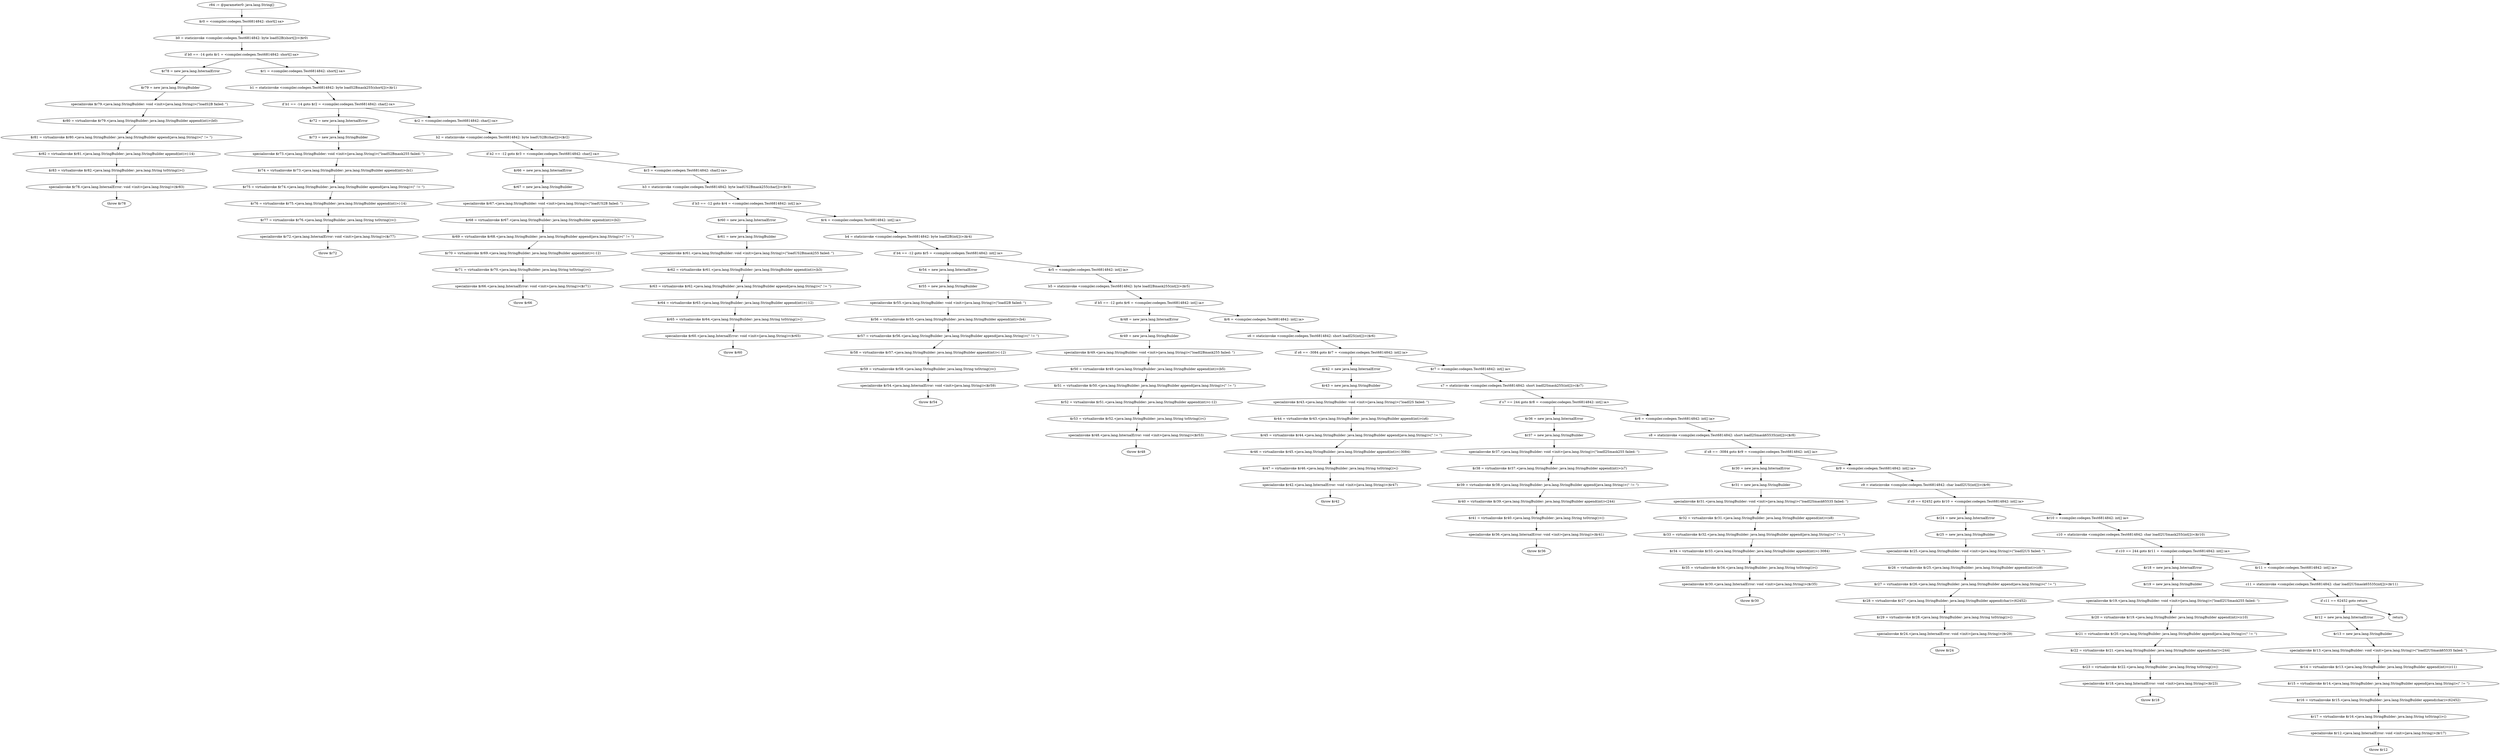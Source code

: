 digraph "unitGraph" {
    "r84 := @parameter0: java.lang.String[]"
    "$r0 = <compiler.codegen.Test6814842: short[] sa>"
    "b0 = staticinvoke <compiler.codegen.Test6814842: byte loadS2B(short[])>($r0)"
    "if b0 == -14 goto $r1 = <compiler.codegen.Test6814842: short[] sa>"
    "$r78 = new java.lang.InternalError"
    "$r79 = new java.lang.StringBuilder"
    "specialinvoke $r79.<java.lang.StringBuilder: void <init>(java.lang.String)>(\"loadS2B failed: \")"
    "$r80 = virtualinvoke $r79.<java.lang.StringBuilder: java.lang.StringBuilder append(int)>(b0)"
    "$r81 = virtualinvoke $r80.<java.lang.StringBuilder: java.lang.StringBuilder append(java.lang.String)>(\" != \")"
    "$r82 = virtualinvoke $r81.<java.lang.StringBuilder: java.lang.StringBuilder append(int)>(-14)"
    "$r83 = virtualinvoke $r82.<java.lang.StringBuilder: java.lang.String toString()>()"
    "specialinvoke $r78.<java.lang.InternalError: void <init>(java.lang.String)>($r83)"
    "throw $r78"
    "$r1 = <compiler.codegen.Test6814842: short[] sa>"
    "b1 = staticinvoke <compiler.codegen.Test6814842: byte loadS2Bmask255(short[])>($r1)"
    "if b1 == -14 goto $r2 = <compiler.codegen.Test6814842: char[] ca>"
    "$r72 = new java.lang.InternalError"
    "$r73 = new java.lang.StringBuilder"
    "specialinvoke $r73.<java.lang.StringBuilder: void <init>(java.lang.String)>(\"loadS2Bmask255 failed: \")"
    "$r74 = virtualinvoke $r73.<java.lang.StringBuilder: java.lang.StringBuilder append(int)>(b1)"
    "$r75 = virtualinvoke $r74.<java.lang.StringBuilder: java.lang.StringBuilder append(java.lang.String)>(\" != \")"
    "$r76 = virtualinvoke $r75.<java.lang.StringBuilder: java.lang.StringBuilder append(int)>(-14)"
    "$r77 = virtualinvoke $r76.<java.lang.StringBuilder: java.lang.String toString()>()"
    "specialinvoke $r72.<java.lang.InternalError: void <init>(java.lang.String)>($r77)"
    "throw $r72"
    "$r2 = <compiler.codegen.Test6814842: char[] ca>"
    "b2 = staticinvoke <compiler.codegen.Test6814842: byte loadUS2B(char[])>($r2)"
    "if b2 == -12 goto $r3 = <compiler.codegen.Test6814842: char[] ca>"
    "$r66 = new java.lang.InternalError"
    "$r67 = new java.lang.StringBuilder"
    "specialinvoke $r67.<java.lang.StringBuilder: void <init>(java.lang.String)>(\"loadUS2B failed: \")"
    "$r68 = virtualinvoke $r67.<java.lang.StringBuilder: java.lang.StringBuilder append(int)>(b2)"
    "$r69 = virtualinvoke $r68.<java.lang.StringBuilder: java.lang.StringBuilder append(java.lang.String)>(\" != \")"
    "$r70 = virtualinvoke $r69.<java.lang.StringBuilder: java.lang.StringBuilder append(int)>(-12)"
    "$r71 = virtualinvoke $r70.<java.lang.StringBuilder: java.lang.String toString()>()"
    "specialinvoke $r66.<java.lang.InternalError: void <init>(java.lang.String)>($r71)"
    "throw $r66"
    "$r3 = <compiler.codegen.Test6814842: char[] ca>"
    "b3 = staticinvoke <compiler.codegen.Test6814842: byte loadUS2Bmask255(char[])>($r3)"
    "if b3 == -12 goto $r4 = <compiler.codegen.Test6814842: int[] ia>"
    "$r60 = new java.lang.InternalError"
    "$r61 = new java.lang.StringBuilder"
    "specialinvoke $r61.<java.lang.StringBuilder: void <init>(java.lang.String)>(\"loadUS2Bmask255 failed: \")"
    "$r62 = virtualinvoke $r61.<java.lang.StringBuilder: java.lang.StringBuilder append(int)>(b3)"
    "$r63 = virtualinvoke $r62.<java.lang.StringBuilder: java.lang.StringBuilder append(java.lang.String)>(\" != \")"
    "$r64 = virtualinvoke $r63.<java.lang.StringBuilder: java.lang.StringBuilder append(int)>(-12)"
    "$r65 = virtualinvoke $r64.<java.lang.StringBuilder: java.lang.String toString()>()"
    "specialinvoke $r60.<java.lang.InternalError: void <init>(java.lang.String)>($r65)"
    "throw $r60"
    "$r4 = <compiler.codegen.Test6814842: int[] ia>"
    "b4 = staticinvoke <compiler.codegen.Test6814842: byte loadI2B(int[])>($r4)"
    "if b4 == -12 goto $r5 = <compiler.codegen.Test6814842: int[] ia>"
    "$r54 = new java.lang.InternalError"
    "$r55 = new java.lang.StringBuilder"
    "specialinvoke $r55.<java.lang.StringBuilder: void <init>(java.lang.String)>(\"loadI2B failed: \")"
    "$r56 = virtualinvoke $r55.<java.lang.StringBuilder: java.lang.StringBuilder append(int)>(b4)"
    "$r57 = virtualinvoke $r56.<java.lang.StringBuilder: java.lang.StringBuilder append(java.lang.String)>(\" != \")"
    "$r58 = virtualinvoke $r57.<java.lang.StringBuilder: java.lang.StringBuilder append(int)>(-12)"
    "$r59 = virtualinvoke $r58.<java.lang.StringBuilder: java.lang.String toString()>()"
    "specialinvoke $r54.<java.lang.InternalError: void <init>(java.lang.String)>($r59)"
    "throw $r54"
    "$r5 = <compiler.codegen.Test6814842: int[] ia>"
    "b5 = staticinvoke <compiler.codegen.Test6814842: byte loadI2Bmask255(int[])>($r5)"
    "if b5 == -12 goto $r6 = <compiler.codegen.Test6814842: int[] ia>"
    "$r48 = new java.lang.InternalError"
    "$r49 = new java.lang.StringBuilder"
    "specialinvoke $r49.<java.lang.StringBuilder: void <init>(java.lang.String)>(\"loadI2Bmask255 failed: \")"
    "$r50 = virtualinvoke $r49.<java.lang.StringBuilder: java.lang.StringBuilder append(int)>(b5)"
    "$r51 = virtualinvoke $r50.<java.lang.StringBuilder: java.lang.StringBuilder append(java.lang.String)>(\" != \")"
    "$r52 = virtualinvoke $r51.<java.lang.StringBuilder: java.lang.StringBuilder append(int)>(-12)"
    "$r53 = virtualinvoke $r52.<java.lang.StringBuilder: java.lang.String toString()>()"
    "specialinvoke $r48.<java.lang.InternalError: void <init>(java.lang.String)>($r53)"
    "throw $r48"
    "$r6 = <compiler.codegen.Test6814842: int[] ia>"
    "s6 = staticinvoke <compiler.codegen.Test6814842: short loadI2S(int[])>($r6)"
    "if s6 == -3084 goto $r7 = <compiler.codegen.Test6814842: int[] ia>"
    "$r42 = new java.lang.InternalError"
    "$r43 = new java.lang.StringBuilder"
    "specialinvoke $r43.<java.lang.StringBuilder: void <init>(java.lang.String)>(\"loadI2S failed: \")"
    "$r44 = virtualinvoke $r43.<java.lang.StringBuilder: java.lang.StringBuilder append(int)>(s6)"
    "$r45 = virtualinvoke $r44.<java.lang.StringBuilder: java.lang.StringBuilder append(java.lang.String)>(\" != \")"
    "$r46 = virtualinvoke $r45.<java.lang.StringBuilder: java.lang.StringBuilder append(int)>(-3084)"
    "$r47 = virtualinvoke $r46.<java.lang.StringBuilder: java.lang.String toString()>()"
    "specialinvoke $r42.<java.lang.InternalError: void <init>(java.lang.String)>($r47)"
    "throw $r42"
    "$r7 = <compiler.codegen.Test6814842: int[] ia>"
    "s7 = staticinvoke <compiler.codegen.Test6814842: short loadI2Smask255(int[])>($r7)"
    "if s7 == 244 goto $r8 = <compiler.codegen.Test6814842: int[] ia>"
    "$r36 = new java.lang.InternalError"
    "$r37 = new java.lang.StringBuilder"
    "specialinvoke $r37.<java.lang.StringBuilder: void <init>(java.lang.String)>(\"loadI2Smask255 failed: \")"
    "$r38 = virtualinvoke $r37.<java.lang.StringBuilder: java.lang.StringBuilder append(int)>(s7)"
    "$r39 = virtualinvoke $r38.<java.lang.StringBuilder: java.lang.StringBuilder append(java.lang.String)>(\" != \")"
    "$r40 = virtualinvoke $r39.<java.lang.StringBuilder: java.lang.StringBuilder append(int)>(244)"
    "$r41 = virtualinvoke $r40.<java.lang.StringBuilder: java.lang.String toString()>()"
    "specialinvoke $r36.<java.lang.InternalError: void <init>(java.lang.String)>($r41)"
    "throw $r36"
    "$r8 = <compiler.codegen.Test6814842: int[] ia>"
    "s8 = staticinvoke <compiler.codegen.Test6814842: short loadI2Smask65535(int[])>($r8)"
    "if s8 == -3084 goto $r9 = <compiler.codegen.Test6814842: int[] ia>"
    "$r30 = new java.lang.InternalError"
    "$r31 = new java.lang.StringBuilder"
    "specialinvoke $r31.<java.lang.StringBuilder: void <init>(java.lang.String)>(\"loadI2Smask65535 failed: \")"
    "$r32 = virtualinvoke $r31.<java.lang.StringBuilder: java.lang.StringBuilder append(int)>(s8)"
    "$r33 = virtualinvoke $r32.<java.lang.StringBuilder: java.lang.StringBuilder append(java.lang.String)>(\" != \")"
    "$r34 = virtualinvoke $r33.<java.lang.StringBuilder: java.lang.StringBuilder append(int)>(-3084)"
    "$r35 = virtualinvoke $r34.<java.lang.StringBuilder: java.lang.String toString()>()"
    "specialinvoke $r30.<java.lang.InternalError: void <init>(java.lang.String)>($r35)"
    "throw $r30"
    "$r9 = <compiler.codegen.Test6814842: int[] ia>"
    "c9 = staticinvoke <compiler.codegen.Test6814842: char loadI2US(int[])>($r9)"
    "if c9 == 62452 goto $r10 = <compiler.codegen.Test6814842: int[] ia>"
    "$r24 = new java.lang.InternalError"
    "$r25 = new java.lang.StringBuilder"
    "specialinvoke $r25.<java.lang.StringBuilder: void <init>(java.lang.String)>(\"loadI2US failed: \")"
    "$r26 = virtualinvoke $r25.<java.lang.StringBuilder: java.lang.StringBuilder append(int)>(c9)"
    "$r27 = virtualinvoke $r26.<java.lang.StringBuilder: java.lang.StringBuilder append(java.lang.String)>(\" != \")"
    "$r28 = virtualinvoke $r27.<java.lang.StringBuilder: java.lang.StringBuilder append(char)>(62452)"
    "$r29 = virtualinvoke $r28.<java.lang.StringBuilder: java.lang.String toString()>()"
    "specialinvoke $r24.<java.lang.InternalError: void <init>(java.lang.String)>($r29)"
    "throw $r24"
    "$r10 = <compiler.codegen.Test6814842: int[] ia>"
    "c10 = staticinvoke <compiler.codegen.Test6814842: char loadI2USmask255(int[])>($r10)"
    "if c10 == 244 goto $r11 = <compiler.codegen.Test6814842: int[] ia>"
    "$r18 = new java.lang.InternalError"
    "$r19 = new java.lang.StringBuilder"
    "specialinvoke $r19.<java.lang.StringBuilder: void <init>(java.lang.String)>(\"loadI2USmask255 failed: \")"
    "$r20 = virtualinvoke $r19.<java.lang.StringBuilder: java.lang.StringBuilder append(int)>(c10)"
    "$r21 = virtualinvoke $r20.<java.lang.StringBuilder: java.lang.StringBuilder append(java.lang.String)>(\" != \")"
    "$r22 = virtualinvoke $r21.<java.lang.StringBuilder: java.lang.StringBuilder append(char)>(244)"
    "$r23 = virtualinvoke $r22.<java.lang.StringBuilder: java.lang.String toString()>()"
    "specialinvoke $r18.<java.lang.InternalError: void <init>(java.lang.String)>($r23)"
    "throw $r18"
    "$r11 = <compiler.codegen.Test6814842: int[] ia>"
    "c11 = staticinvoke <compiler.codegen.Test6814842: char loadI2USmask65535(int[])>($r11)"
    "if c11 == 62452 goto return"
    "$r12 = new java.lang.InternalError"
    "$r13 = new java.lang.StringBuilder"
    "specialinvoke $r13.<java.lang.StringBuilder: void <init>(java.lang.String)>(\"loadI2USmask65535 failed: \")"
    "$r14 = virtualinvoke $r13.<java.lang.StringBuilder: java.lang.StringBuilder append(int)>(c11)"
    "$r15 = virtualinvoke $r14.<java.lang.StringBuilder: java.lang.StringBuilder append(java.lang.String)>(\" != \")"
    "$r16 = virtualinvoke $r15.<java.lang.StringBuilder: java.lang.StringBuilder append(char)>(62452)"
    "$r17 = virtualinvoke $r16.<java.lang.StringBuilder: java.lang.String toString()>()"
    "specialinvoke $r12.<java.lang.InternalError: void <init>(java.lang.String)>($r17)"
    "throw $r12"
    "return"
    "r84 := @parameter0: java.lang.String[]"->"$r0 = <compiler.codegen.Test6814842: short[] sa>";
    "$r0 = <compiler.codegen.Test6814842: short[] sa>"->"b0 = staticinvoke <compiler.codegen.Test6814842: byte loadS2B(short[])>($r0)";
    "b0 = staticinvoke <compiler.codegen.Test6814842: byte loadS2B(short[])>($r0)"->"if b0 == -14 goto $r1 = <compiler.codegen.Test6814842: short[] sa>";
    "if b0 == -14 goto $r1 = <compiler.codegen.Test6814842: short[] sa>"->"$r78 = new java.lang.InternalError";
    "if b0 == -14 goto $r1 = <compiler.codegen.Test6814842: short[] sa>"->"$r1 = <compiler.codegen.Test6814842: short[] sa>";
    "$r78 = new java.lang.InternalError"->"$r79 = new java.lang.StringBuilder";
    "$r79 = new java.lang.StringBuilder"->"specialinvoke $r79.<java.lang.StringBuilder: void <init>(java.lang.String)>(\"loadS2B failed: \")";
    "specialinvoke $r79.<java.lang.StringBuilder: void <init>(java.lang.String)>(\"loadS2B failed: \")"->"$r80 = virtualinvoke $r79.<java.lang.StringBuilder: java.lang.StringBuilder append(int)>(b0)";
    "$r80 = virtualinvoke $r79.<java.lang.StringBuilder: java.lang.StringBuilder append(int)>(b0)"->"$r81 = virtualinvoke $r80.<java.lang.StringBuilder: java.lang.StringBuilder append(java.lang.String)>(\" != \")";
    "$r81 = virtualinvoke $r80.<java.lang.StringBuilder: java.lang.StringBuilder append(java.lang.String)>(\" != \")"->"$r82 = virtualinvoke $r81.<java.lang.StringBuilder: java.lang.StringBuilder append(int)>(-14)";
    "$r82 = virtualinvoke $r81.<java.lang.StringBuilder: java.lang.StringBuilder append(int)>(-14)"->"$r83 = virtualinvoke $r82.<java.lang.StringBuilder: java.lang.String toString()>()";
    "$r83 = virtualinvoke $r82.<java.lang.StringBuilder: java.lang.String toString()>()"->"specialinvoke $r78.<java.lang.InternalError: void <init>(java.lang.String)>($r83)";
    "specialinvoke $r78.<java.lang.InternalError: void <init>(java.lang.String)>($r83)"->"throw $r78";
    "$r1 = <compiler.codegen.Test6814842: short[] sa>"->"b1 = staticinvoke <compiler.codegen.Test6814842: byte loadS2Bmask255(short[])>($r1)";
    "b1 = staticinvoke <compiler.codegen.Test6814842: byte loadS2Bmask255(short[])>($r1)"->"if b1 == -14 goto $r2 = <compiler.codegen.Test6814842: char[] ca>";
    "if b1 == -14 goto $r2 = <compiler.codegen.Test6814842: char[] ca>"->"$r72 = new java.lang.InternalError";
    "if b1 == -14 goto $r2 = <compiler.codegen.Test6814842: char[] ca>"->"$r2 = <compiler.codegen.Test6814842: char[] ca>";
    "$r72 = new java.lang.InternalError"->"$r73 = new java.lang.StringBuilder";
    "$r73 = new java.lang.StringBuilder"->"specialinvoke $r73.<java.lang.StringBuilder: void <init>(java.lang.String)>(\"loadS2Bmask255 failed: \")";
    "specialinvoke $r73.<java.lang.StringBuilder: void <init>(java.lang.String)>(\"loadS2Bmask255 failed: \")"->"$r74 = virtualinvoke $r73.<java.lang.StringBuilder: java.lang.StringBuilder append(int)>(b1)";
    "$r74 = virtualinvoke $r73.<java.lang.StringBuilder: java.lang.StringBuilder append(int)>(b1)"->"$r75 = virtualinvoke $r74.<java.lang.StringBuilder: java.lang.StringBuilder append(java.lang.String)>(\" != \")";
    "$r75 = virtualinvoke $r74.<java.lang.StringBuilder: java.lang.StringBuilder append(java.lang.String)>(\" != \")"->"$r76 = virtualinvoke $r75.<java.lang.StringBuilder: java.lang.StringBuilder append(int)>(-14)";
    "$r76 = virtualinvoke $r75.<java.lang.StringBuilder: java.lang.StringBuilder append(int)>(-14)"->"$r77 = virtualinvoke $r76.<java.lang.StringBuilder: java.lang.String toString()>()";
    "$r77 = virtualinvoke $r76.<java.lang.StringBuilder: java.lang.String toString()>()"->"specialinvoke $r72.<java.lang.InternalError: void <init>(java.lang.String)>($r77)";
    "specialinvoke $r72.<java.lang.InternalError: void <init>(java.lang.String)>($r77)"->"throw $r72";
    "$r2 = <compiler.codegen.Test6814842: char[] ca>"->"b2 = staticinvoke <compiler.codegen.Test6814842: byte loadUS2B(char[])>($r2)";
    "b2 = staticinvoke <compiler.codegen.Test6814842: byte loadUS2B(char[])>($r2)"->"if b2 == -12 goto $r3 = <compiler.codegen.Test6814842: char[] ca>";
    "if b2 == -12 goto $r3 = <compiler.codegen.Test6814842: char[] ca>"->"$r66 = new java.lang.InternalError";
    "if b2 == -12 goto $r3 = <compiler.codegen.Test6814842: char[] ca>"->"$r3 = <compiler.codegen.Test6814842: char[] ca>";
    "$r66 = new java.lang.InternalError"->"$r67 = new java.lang.StringBuilder";
    "$r67 = new java.lang.StringBuilder"->"specialinvoke $r67.<java.lang.StringBuilder: void <init>(java.lang.String)>(\"loadUS2B failed: \")";
    "specialinvoke $r67.<java.lang.StringBuilder: void <init>(java.lang.String)>(\"loadUS2B failed: \")"->"$r68 = virtualinvoke $r67.<java.lang.StringBuilder: java.lang.StringBuilder append(int)>(b2)";
    "$r68 = virtualinvoke $r67.<java.lang.StringBuilder: java.lang.StringBuilder append(int)>(b2)"->"$r69 = virtualinvoke $r68.<java.lang.StringBuilder: java.lang.StringBuilder append(java.lang.String)>(\" != \")";
    "$r69 = virtualinvoke $r68.<java.lang.StringBuilder: java.lang.StringBuilder append(java.lang.String)>(\" != \")"->"$r70 = virtualinvoke $r69.<java.lang.StringBuilder: java.lang.StringBuilder append(int)>(-12)";
    "$r70 = virtualinvoke $r69.<java.lang.StringBuilder: java.lang.StringBuilder append(int)>(-12)"->"$r71 = virtualinvoke $r70.<java.lang.StringBuilder: java.lang.String toString()>()";
    "$r71 = virtualinvoke $r70.<java.lang.StringBuilder: java.lang.String toString()>()"->"specialinvoke $r66.<java.lang.InternalError: void <init>(java.lang.String)>($r71)";
    "specialinvoke $r66.<java.lang.InternalError: void <init>(java.lang.String)>($r71)"->"throw $r66";
    "$r3 = <compiler.codegen.Test6814842: char[] ca>"->"b3 = staticinvoke <compiler.codegen.Test6814842: byte loadUS2Bmask255(char[])>($r3)";
    "b3 = staticinvoke <compiler.codegen.Test6814842: byte loadUS2Bmask255(char[])>($r3)"->"if b3 == -12 goto $r4 = <compiler.codegen.Test6814842: int[] ia>";
    "if b3 == -12 goto $r4 = <compiler.codegen.Test6814842: int[] ia>"->"$r60 = new java.lang.InternalError";
    "if b3 == -12 goto $r4 = <compiler.codegen.Test6814842: int[] ia>"->"$r4 = <compiler.codegen.Test6814842: int[] ia>";
    "$r60 = new java.lang.InternalError"->"$r61 = new java.lang.StringBuilder";
    "$r61 = new java.lang.StringBuilder"->"specialinvoke $r61.<java.lang.StringBuilder: void <init>(java.lang.String)>(\"loadUS2Bmask255 failed: \")";
    "specialinvoke $r61.<java.lang.StringBuilder: void <init>(java.lang.String)>(\"loadUS2Bmask255 failed: \")"->"$r62 = virtualinvoke $r61.<java.lang.StringBuilder: java.lang.StringBuilder append(int)>(b3)";
    "$r62 = virtualinvoke $r61.<java.lang.StringBuilder: java.lang.StringBuilder append(int)>(b3)"->"$r63 = virtualinvoke $r62.<java.lang.StringBuilder: java.lang.StringBuilder append(java.lang.String)>(\" != \")";
    "$r63 = virtualinvoke $r62.<java.lang.StringBuilder: java.lang.StringBuilder append(java.lang.String)>(\" != \")"->"$r64 = virtualinvoke $r63.<java.lang.StringBuilder: java.lang.StringBuilder append(int)>(-12)";
    "$r64 = virtualinvoke $r63.<java.lang.StringBuilder: java.lang.StringBuilder append(int)>(-12)"->"$r65 = virtualinvoke $r64.<java.lang.StringBuilder: java.lang.String toString()>()";
    "$r65 = virtualinvoke $r64.<java.lang.StringBuilder: java.lang.String toString()>()"->"specialinvoke $r60.<java.lang.InternalError: void <init>(java.lang.String)>($r65)";
    "specialinvoke $r60.<java.lang.InternalError: void <init>(java.lang.String)>($r65)"->"throw $r60";
    "$r4 = <compiler.codegen.Test6814842: int[] ia>"->"b4 = staticinvoke <compiler.codegen.Test6814842: byte loadI2B(int[])>($r4)";
    "b4 = staticinvoke <compiler.codegen.Test6814842: byte loadI2B(int[])>($r4)"->"if b4 == -12 goto $r5 = <compiler.codegen.Test6814842: int[] ia>";
    "if b4 == -12 goto $r5 = <compiler.codegen.Test6814842: int[] ia>"->"$r54 = new java.lang.InternalError";
    "if b4 == -12 goto $r5 = <compiler.codegen.Test6814842: int[] ia>"->"$r5 = <compiler.codegen.Test6814842: int[] ia>";
    "$r54 = new java.lang.InternalError"->"$r55 = new java.lang.StringBuilder";
    "$r55 = new java.lang.StringBuilder"->"specialinvoke $r55.<java.lang.StringBuilder: void <init>(java.lang.String)>(\"loadI2B failed: \")";
    "specialinvoke $r55.<java.lang.StringBuilder: void <init>(java.lang.String)>(\"loadI2B failed: \")"->"$r56 = virtualinvoke $r55.<java.lang.StringBuilder: java.lang.StringBuilder append(int)>(b4)";
    "$r56 = virtualinvoke $r55.<java.lang.StringBuilder: java.lang.StringBuilder append(int)>(b4)"->"$r57 = virtualinvoke $r56.<java.lang.StringBuilder: java.lang.StringBuilder append(java.lang.String)>(\" != \")";
    "$r57 = virtualinvoke $r56.<java.lang.StringBuilder: java.lang.StringBuilder append(java.lang.String)>(\" != \")"->"$r58 = virtualinvoke $r57.<java.lang.StringBuilder: java.lang.StringBuilder append(int)>(-12)";
    "$r58 = virtualinvoke $r57.<java.lang.StringBuilder: java.lang.StringBuilder append(int)>(-12)"->"$r59 = virtualinvoke $r58.<java.lang.StringBuilder: java.lang.String toString()>()";
    "$r59 = virtualinvoke $r58.<java.lang.StringBuilder: java.lang.String toString()>()"->"specialinvoke $r54.<java.lang.InternalError: void <init>(java.lang.String)>($r59)";
    "specialinvoke $r54.<java.lang.InternalError: void <init>(java.lang.String)>($r59)"->"throw $r54";
    "$r5 = <compiler.codegen.Test6814842: int[] ia>"->"b5 = staticinvoke <compiler.codegen.Test6814842: byte loadI2Bmask255(int[])>($r5)";
    "b5 = staticinvoke <compiler.codegen.Test6814842: byte loadI2Bmask255(int[])>($r5)"->"if b5 == -12 goto $r6 = <compiler.codegen.Test6814842: int[] ia>";
    "if b5 == -12 goto $r6 = <compiler.codegen.Test6814842: int[] ia>"->"$r48 = new java.lang.InternalError";
    "if b5 == -12 goto $r6 = <compiler.codegen.Test6814842: int[] ia>"->"$r6 = <compiler.codegen.Test6814842: int[] ia>";
    "$r48 = new java.lang.InternalError"->"$r49 = new java.lang.StringBuilder";
    "$r49 = new java.lang.StringBuilder"->"specialinvoke $r49.<java.lang.StringBuilder: void <init>(java.lang.String)>(\"loadI2Bmask255 failed: \")";
    "specialinvoke $r49.<java.lang.StringBuilder: void <init>(java.lang.String)>(\"loadI2Bmask255 failed: \")"->"$r50 = virtualinvoke $r49.<java.lang.StringBuilder: java.lang.StringBuilder append(int)>(b5)";
    "$r50 = virtualinvoke $r49.<java.lang.StringBuilder: java.lang.StringBuilder append(int)>(b5)"->"$r51 = virtualinvoke $r50.<java.lang.StringBuilder: java.lang.StringBuilder append(java.lang.String)>(\" != \")";
    "$r51 = virtualinvoke $r50.<java.lang.StringBuilder: java.lang.StringBuilder append(java.lang.String)>(\" != \")"->"$r52 = virtualinvoke $r51.<java.lang.StringBuilder: java.lang.StringBuilder append(int)>(-12)";
    "$r52 = virtualinvoke $r51.<java.lang.StringBuilder: java.lang.StringBuilder append(int)>(-12)"->"$r53 = virtualinvoke $r52.<java.lang.StringBuilder: java.lang.String toString()>()";
    "$r53 = virtualinvoke $r52.<java.lang.StringBuilder: java.lang.String toString()>()"->"specialinvoke $r48.<java.lang.InternalError: void <init>(java.lang.String)>($r53)";
    "specialinvoke $r48.<java.lang.InternalError: void <init>(java.lang.String)>($r53)"->"throw $r48";
    "$r6 = <compiler.codegen.Test6814842: int[] ia>"->"s6 = staticinvoke <compiler.codegen.Test6814842: short loadI2S(int[])>($r6)";
    "s6 = staticinvoke <compiler.codegen.Test6814842: short loadI2S(int[])>($r6)"->"if s6 == -3084 goto $r7 = <compiler.codegen.Test6814842: int[] ia>";
    "if s6 == -3084 goto $r7 = <compiler.codegen.Test6814842: int[] ia>"->"$r42 = new java.lang.InternalError";
    "if s6 == -3084 goto $r7 = <compiler.codegen.Test6814842: int[] ia>"->"$r7 = <compiler.codegen.Test6814842: int[] ia>";
    "$r42 = new java.lang.InternalError"->"$r43 = new java.lang.StringBuilder";
    "$r43 = new java.lang.StringBuilder"->"specialinvoke $r43.<java.lang.StringBuilder: void <init>(java.lang.String)>(\"loadI2S failed: \")";
    "specialinvoke $r43.<java.lang.StringBuilder: void <init>(java.lang.String)>(\"loadI2S failed: \")"->"$r44 = virtualinvoke $r43.<java.lang.StringBuilder: java.lang.StringBuilder append(int)>(s6)";
    "$r44 = virtualinvoke $r43.<java.lang.StringBuilder: java.lang.StringBuilder append(int)>(s6)"->"$r45 = virtualinvoke $r44.<java.lang.StringBuilder: java.lang.StringBuilder append(java.lang.String)>(\" != \")";
    "$r45 = virtualinvoke $r44.<java.lang.StringBuilder: java.lang.StringBuilder append(java.lang.String)>(\" != \")"->"$r46 = virtualinvoke $r45.<java.lang.StringBuilder: java.lang.StringBuilder append(int)>(-3084)";
    "$r46 = virtualinvoke $r45.<java.lang.StringBuilder: java.lang.StringBuilder append(int)>(-3084)"->"$r47 = virtualinvoke $r46.<java.lang.StringBuilder: java.lang.String toString()>()";
    "$r47 = virtualinvoke $r46.<java.lang.StringBuilder: java.lang.String toString()>()"->"specialinvoke $r42.<java.lang.InternalError: void <init>(java.lang.String)>($r47)";
    "specialinvoke $r42.<java.lang.InternalError: void <init>(java.lang.String)>($r47)"->"throw $r42";
    "$r7 = <compiler.codegen.Test6814842: int[] ia>"->"s7 = staticinvoke <compiler.codegen.Test6814842: short loadI2Smask255(int[])>($r7)";
    "s7 = staticinvoke <compiler.codegen.Test6814842: short loadI2Smask255(int[])>($r7)"->"if s7 == 244 goto $r8 = <compiler.codegen.Test6814842: int[] ia>";
    "if s7 == 244 goto $r8 = <compiler.codegen.Test6814842: int[] ia>"->"$r36 = new java.lang.InternalError";
    "if s7 == 244 goto $r8 = <compiler.codegen.Test6814842: int[] ia>"->"$r8 = <compiler.codegen.Test6814842: int[] ia>";
    "$r36 = new java.lang.InternalError"->"$r37 = new java.lang.StringBuilder";
    "$r37 = new java.lang.StringBuilder"->"specialinvoke $r37.<java.lang.StringBuilder: void <init>(java.lang.String)>(\"loadI2Smask255 failed: \")";
    "specialinvoke $r37.<java.lang.StringBuilder: void <init>(java.lang.String)>(\"loadI2Smask255 failed: \")"->"$r38 = virtualinvoke $r37.<java.lang.StringBuilder: java.lang.StringBuilder append(int)>(s7)";
    "$r38 = virtualinvoke $r37.<java.lang.StringBuilder: java.lang.StringBuilder append(int)>(s7)"->"$r39 = virtualinvoke $r38.<java.lang.StringBuilder: java.lang.StringBuilder append(java.lang.String)>(\" != \")";
    "$r39 = virtualinvoke $r38.<java.lang.StringBuilder: java.lang.StringBuilder append(java.lang.String)>(\" != \")"->"$r40 = virtualinvoke $r39.<java.lang.StringBuilder: java.lang.StringBuilder append(int)>(244)";
    "$r40 = virtualinvoke $r39.<java.lang.StringBuilder: java.lang.StringBuilder append(int)>(244)"->"$r41 = virtualinvoke $r40.<java.lang.StringBuilder: java.lang.String toString()>()";
    "$r41 = virtualinvoke $r40.<java.lang.StringBuilder: java.lang.String toString()>()"->"specialinvoke $r36.<java.lang.InternalError: void <init>(java.lang.String)>($r41)";
    "specialinvoke $r36.<java.lang.InternalError: void <init>(java.lang.String)>($r41)"->"throw $r36";
    "$r8 = <compiler.codegen.Test6814842: int[] ia>"->"s8 = staticinvoke <compiler.codegen.Test6814842: short loadI2Smask65535(int[])>($r8)";
    "s8 = staticinvoke <compiler.codegen.Test6814842: short loadI2Smask65535(int[])>($r8)"->"if s8 == -3084 goto $r9 = <compiler.codegen.Test6814842: int[] ia>";
    "if s8 == -3084 goto $r9 = <compiler.codegen.Test6814842: int[] ia>"->"$r30 = new java.lang.InternalError";
    "if s8 == -3084 goto $r9 = <compiler.codegen.Test6814842: int[] ia>"->"$r9 = <compiler.codegen.Test6814842: int[] ia>";
    "$r30 = new java.lang.InternalError"->"$r31 = new java.lang.StringBuilder";
    "$r31 = new java.lang.StringBuilder"->"specialinvoke $r31.<java.lang.StringBuilder: void <init>(java.lang.String)>(\"loadI2Smask65535 failed: \")";
    "specialinvoke $r31.<java.lang.StringBuilder: void <init>(java.lang.String)>(\"loadI2Smask65535 failed: \")"->"$r32 = virtualinvoke $r31.<java.lang.StringBuilder: java.lang.StringBuilder append(int)>(s8)";
    "$r32 = virtualinvoke $r31.<java.lang.StringBuilder: java.lang.StringBuilder append(int)>(s8)"->"$r33 = virtualinvoke $r32.<java.lang.StringBuilder: java.lang.StringBuilder append(java.lang.String)>(\" != \")";
    "$r33 = virtualinvoke $r32.<java.lang.StringBuilder: java.lang.StringBuilder append(java.lang.String)>(\" != \")"->"$r34 = virtualinvoke $r33.<java.lang.StringBuilder: java.lang.StringBuilder append(int)>(-3084)";
    "$r34 = virtualinvoke $r33.<java.lang.StringBuilder: java.lang.StringBuilder append(int)>(-3084)"->"$r35 = virtualinvoke $r34.<java.lang.StringBuilder: java.lang.String toString()>()";
    "$r35 = virtualinvoke $r34.<java.lang.StringBuilder: java.lang.String toString()>()"->"specialinvoke $r30.<java.lang.InternalError: void <init>(java.lang.String)>($r35)";
    "specialinvoke $r30.<java.lang.InternalError: void <init>(java.lang.String)>($r35)"->"throw $r30";
    "$r9 = <compiler.codegen.Test6814842: int[] ia>"->"c9 = staticinvoke <compiler.codegen.Test6814842: char loadI2US(int[])>($r9)";
    "c9 = staticinvoke <compiler.codegen.Test6814842: char loadI2US(int[])>($r9)"->"if c9 == 62452 goto $r10 = <compiler.codegen.Test6814842: int[] ia>";
    "if c9 == 62452 goto $r10 = <compiler.codegen.Test6814842: int[] ia>"->"$r24 = new java.lang.InternalError";
    "if c9 == 62452 goto $r10 = <compiler.codegen.Test6814842: int[] ia>"->"$r10 = <compiler.codegen.Test6814842: int[] ia>";
    "$r24 = new java.lang.InternalError"->"$r25 = new java.lang.StringBuilder";
    "$r25 = new java.lang.StringBuilder"->"specialinvoke $r25.<java.lang.StringBuilder: void <init>(java.lang.String)>(\"loadI2US failed: \")";
    "specialinvoke $r25.<java.lang.StringBuilder: void <init>(java.lang.String)>(\"loadI2US failed: \")"->"$r26 = virtualinvoke $r25.<java.lang.StringBuilder: java.lang.StringBuilder append(int)>(c9)";
    "$r26 = virtualinvoke $r25.<java.lang.StringBuilder: java.lang.StringBuilder append(int)>(c9)"->"$r27 = virtualinvoke $r26.<java.lang.StringBuilder: java.lang.StringBuilder append(java.lang.String)>(\" != \")";
    "$r27 = virtualinvoke $r26.<java.lang.StringBuilder: java.lang.StringBuilder append(java.lang.String)>(\" != \")"->"$r28 = virtualinvoke $r27.<java.lang.StringBuilder: java.lang.StringBuilder append(char)>(62452)";
    "$r28 = virtualinvoke $r27.<java.lang.StringBuilder: java.lang.StringBuilder append(char)>(62452)"->"$r29 = virtualinvoke $r28.<java.lang.StringBuilder: java.lang.String toString()>()";
    "$r29 = virtualinvoke $r28.<java.lang.StringBuilder: java.lang.String toString()>()"->"specialinvoke $r24.<java.lang.InternalError: void <init>(java.lang.String)>($r29)";
    "specialinvoke $r24.<java.lang.InternalError: void <init>(java.lang.String)>($r29)"->"throw $r24";
    "$r10 = <compiler.codegen.Test6814842: int[] ia>"->"c10 = staticinvoke <compiler.codegen.Test6814842: char loadI2USmask255(int[])>($r10)";
    "c10 = staticinvoke <compiler.codegen.Test6814842: char loadI2USmask255(int[])>($r10)"->"if c10 == 244 goto $r11 = <compiler.codegen.Test6814842: int[] ia>";
    "if c10 == 244 goto $r11 = <compiler.codegen.Test6814842: int[] ia>"->"$r18 = new java.lang.InternalError";
    "if c10 == 244 goto $r11 = <compiler.codegen.Test6814842: int[] ia>"->"$r11 = <compiler.codegen.Test6814842: int[] ia>";
    "$r18 = new java.lang.InternalError"->"$r19 = new java.lang.StringBuilder";
    "$r19 = new java.lang.StringBuilder"->"specialinvoke $r19.<java.lang.StringBuilder: void <init>(java.lang.String)>(\"loadI2USmask255 failed: \")";
    "specialinvoke $r19.<java.lang.StringBuilder: void <init>(java.lang.String)>(\"loadI2USmask255 failed: \")"->"$r20 = virtualinvoke $r19.<java.lang.StringBuilder: java.lang.StringBuilder append(int)>(c10)";
    "$r20 = virtualinvoke $r19.<java.lang.StringBuilder: java.lang.StringBuilder append(int)>(c10)"->"$r21 = virtualinvoke $r20.<java.lang.StringBuilder: java.lang.StringBuilder append(java.lang.String)>(\" != \")";
    "$r21 = virtualinvoke $r20.<java.lang.StringBuilder: java.lang.StringBuilder append(java.lang.String)>(\" != \")"->"$r22 = virtualinvoke $r21.<java.lang.StringBuilder: java.lang.StringBuilder append(char)>(244)";
    "$r22 = virtualinvoke $r21.<java.lang.StringBuilder: java.lang.StringBuilder append(char)>(244)"->"$r23 = virtualinvoke $r22.<java.lang.StringBuilder: java.lang.String toString()>()";
    "$r23 = virtualinvoke $r22.<java.lang.StringBuilder: java.lang.String toString()>()"->"specialinvoke $r18.<java.lang.InternalError: void <init>(java.lang.String)>($r23)";
    "specialinvoke $r18.<java.lang.InternalError: void <init>(java.lang.String)>($r23)"->"throw $r18";
    "$r11 = <compiler.codegen.Test6814842: int[] ia>"->"c11 = staticinvoke <compiler.codegen.Test6814842: char loadI2USmask65535(int[])>($r11)";
    "c11 = staticinvoke <compiler.codegen.Test6814842: char loadI2USmask65535(int[])>($r11)"->"if c11 == 62452 goto return";
    "if c11 == 62452 goto return"->"$r12 = new java.lang.InternalError";
    "if c11 == 62452 goto return"->"return";
    "$r12 = new java.lang.InternalError"->"$r13 = new java.lang.StringBuilder";
    "$r13 = new java.lang.StringBuilder"->"specialinvoke $r13.<java.lang.StringBuilder: void <init>(java.lang.String)>(\"loadI2USmask65535 failed: \")";
    "specialinvoke $r13.<java.lang.StringBuilder: void <init>(java.lang.String)>(\"loadI2USmask65535 failed: \")"->"$r14 = virtualinvoke $r13.<java.lang.StringBuilder: java.lang.StringBuilder append(int)>(c11)";
    "$r14 = virtualinvoke $r13.<java.lang.StringBuilder: java.lang.StringBuilder append(int)>(c11)"->"$r15 = virtualinvoke $r14.<java.lang.StringBuilder: java.lang.StringBuilder append(java.lang.String)>(\" != \")";
    "$r15 = virtualinvoke $r14.<java.lang.StringBuilder: java.lang.StringBuilder append(java.lang.String)>(\" != \")"->"$r16 = virtualinvoke $r15.<java.lang.StringBuilder: java.lang.StringBuilder append(char)>(62452)";
    "$r16 = virtualinvoke $r15.<java.lang.StringBuilder: java.lang.StringBuilder append(char)>(62452)"->"$r17 = virtualinvoke $r16.<java.lang.StringBuilder: java.lang.String toString()>()";
    "$r17 = virtualinvoke $r16.<java.lang.StringBuilder: java.lang.String toString()>()"->"specialinvoke $r12.<java.lang.InternalError: void <init>(java.lang.String)>($r17)";
    "specialinvoke $r12.<java.lang.InternalError: void <init>(java.lang.String)>($r17)"->"throw $r12";
}
